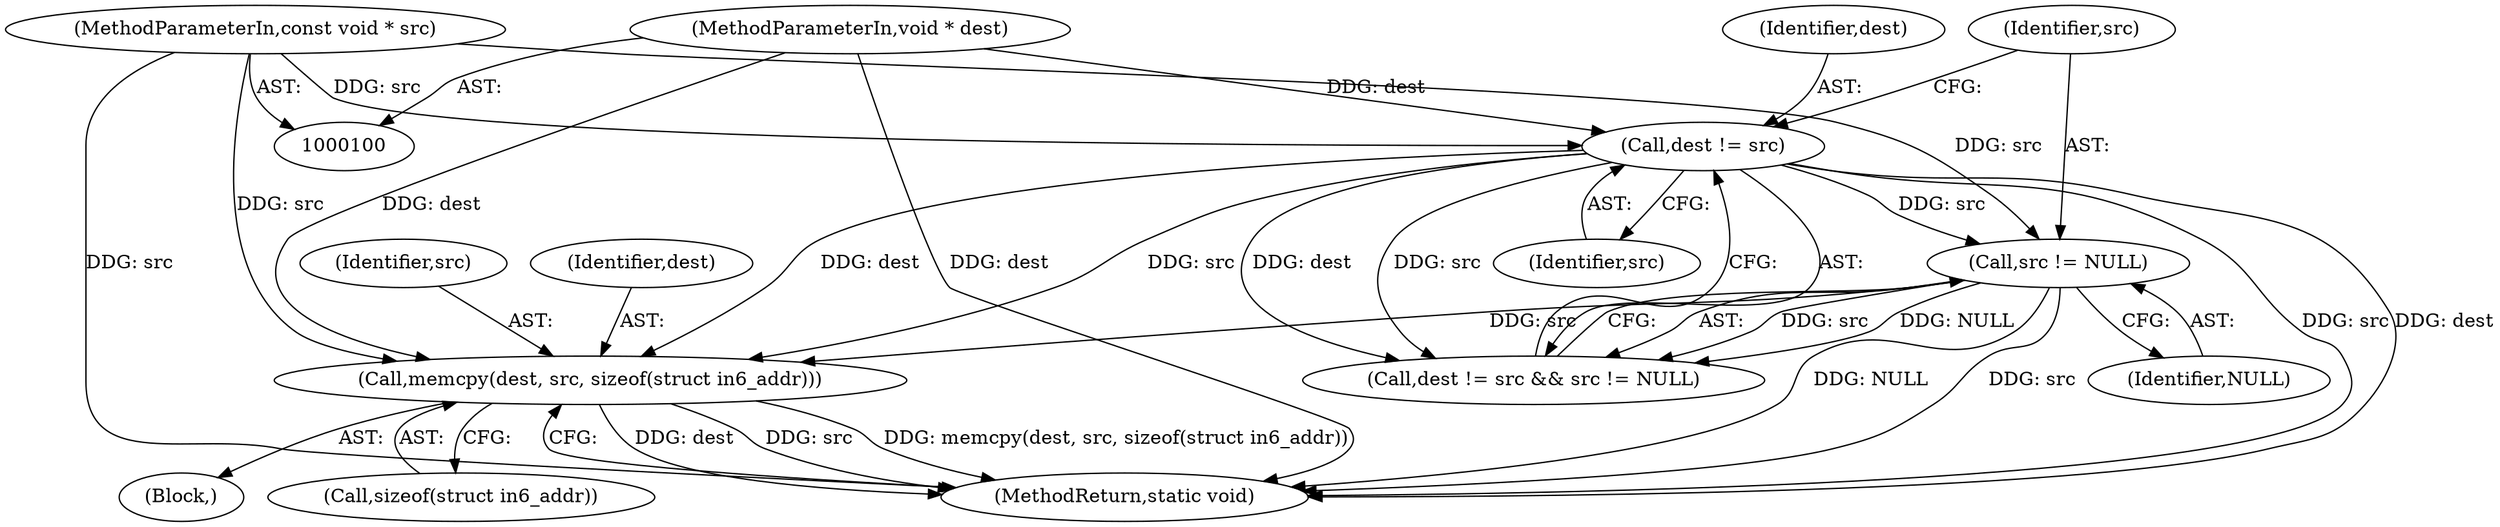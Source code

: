 digraph "0_miniupnp_cb8a02af7a5677cf608e86d57ab04241cf34e24f@API" {
"1000113" [label="(Call,memcpy(dest, src, sizeof(struct in6_addr)))"];
"1000106" [label="(Call,dest != src)"];
"1000101" [label="(MethodParameterIn,void * dest)"];
"1000102" [label="(MethodParameterIn,const void * src)"];
"1000109" [label="(Call,src != NULL)"];
"1000110" [label="(Identifier,src)"];
"1000113" [label="(Call,memcpy(dest, src, sizeof(struct in6_addr)))"];
"1000109" [label="(Call,src != NULL)"];
"1000102" [label="(MethodParameterIn,const void * src)"];
"1000115" [label="(Identifier,src)"];
"1000108" [label="(Identifier,src)"];
"1000105" [label="(Call,dest != src && src != NULL)"];
"1000111" [label="(Identifier,NULL)"];
"1000106" [label="(Call,dest != src)"];
"1000101" [label="(MethodParameterIn,void * dest)"];
"1000112" [label="(Block,)"];
"1000116" [label="(Call,sizeof(struct in6_addr))"];
"1000114" [label="(Identifier,dest)"];
"1000118" [label="(MethodReturn,static void)"];
"1000107" [label="(Identifier,dest)"];
"1000113" -> "1000112"  [label="AST: "];
"1000113" -> "1000116"  [label="CFG: "];
"1000114" -> "1000113"  [label="AST: "];
"1000115" -> "1000113"  [label="AST: "];
"1000116" -> "1000113"  [label="AST: "];
"1000118" -> "1000113"  [label="CFG: "];
"1000113" -> "1000118"  [label="DDG: dest"];
"1000113" -> "1000118"  [label="DDG: src"];
"1000113" -> "1000118"  [label="DDG: memcpy(dest, src, sizeof(struct in6_addr))"];
"1000106" -> "1000113"  [label="DDG: dest"];
"1000106" -> "1000113"  [label="DDG: src"];
"1000101" -> "1000113"  [label="DDG: dest"];
"1000109" -> "1000113"  [label="DDG: src"];
"1000102" -> "1000113"  [label="DDG: src"];
"1000106" -> "1000105"  [label="AST: "];
"1000106" -> "1000108"  [label="CFG: "];
"1000107" -> "1000106"  [label="AST: "];
"1000108" -> "1000106"  [label="AST: "];
"1000110" -> "1000106"  [label="CFG: "];
"1000105" -> "1000106"  [label="CFG: "];
"1000106" -> "1000118"  [label="DDG: src"];
"1000106" -> "1000118"  [label="DDG: dest"];
"1000106" -> "1000105"  [label="DDG: dest"];
"1000106" -> "1000105"  [label="DDG: src"];
"1000101" -> "1000106"  [label="DDG: dest"];
"1000102" -> "1000106"  [label="DDG: src"];
"1000106" -> "1000109"  [label="DDG: src"];
"1000101" -> "1000100"  [label="AST: "];
"1000101" -> "1000118"  [label="DDG: dest"];
"1000102" -> "1000100"  [label="AST: "];
"1000102" -> "1000118"  [label="DDG: src"];
"1000102" -> "1000109"  [label="DDG: src"];
"1000109" -> "1000105"  [label="AST: "];
"1000109" -> "1000111"  [label="CFG: "];
"1000110" -> "1000109"  [label="AST: "];
"1000111" -> "1000109"  [label="AST: "];
"1000105" -> "1000109"  [label="CFG: "];
"1000109" -> "1000118"  [label="DDG: src"];
"1000109" -> "1000118"  [label="DDG: NULL"];
"1000109" -> "1000105"  [label="DDG: src"];
"1000109" -> "1000105"  [label="DDG: NULL"];
}
